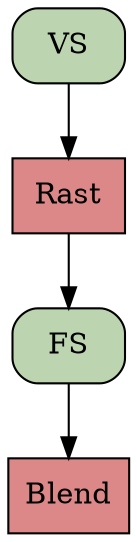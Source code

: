 // dot -Tpdf -oPipeline1.pdf Pipeline1.dot
// dot -Tsvg -oPipeline1.svg Pipeline1.dot

digraph Pipeline1 {

  // bgcolor="#5F534C";
  // rankdir = LR;

  node [shape="box",
        style="rounded,filled",
        color="black",
//      fontname="Corbel",
        fillcolor="#bcd5b0",
        fontcolor="#000000"];

  VS;
  FS;

  node [shape="box",
        style="filled",
        fillcolor="#dc8888"];

  Rast;
  Blend;

  edge [color="#000000"]

  VS -> Rast;
  Rast -> FS;
  FS -> Blend;
}
